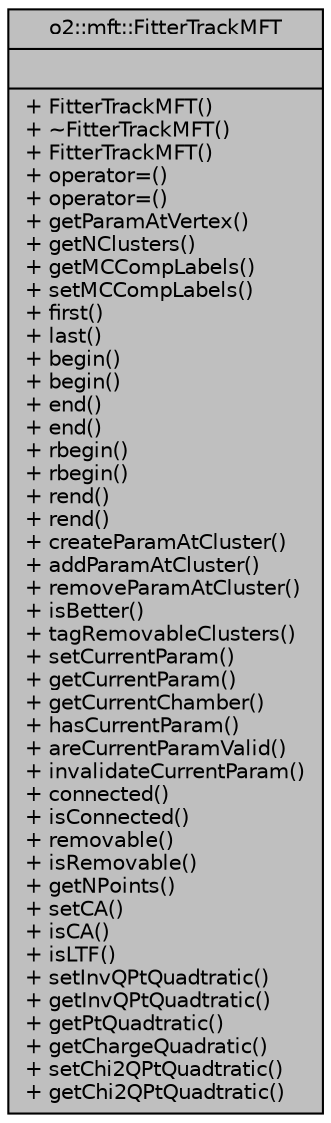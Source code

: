 digraph "o2::mft::FitterTrackMFT"
{
 // INTERACTIVE_SVG=YES
  bgcolor="transparent";
  edge [fontname="Helvetica",fontsize="10",labelfontname="Helvetica",labelfontsize="10"];
  node [fontname="Helvetica",fontsize="10",shape=record];
  Node1 [label="{o2::mft::FitterTrackMFT\n||+ FitterTrackMFT()\l+ ~FitterTrackMFT()\l+ FitterTrackMFT()\l+ operator=()\l+ operator=()\l+ getParamAtVertex()\l+ getNClusters()\l+ getMCCompLabels()\l+ setMCCompLabels()\l+ first()\l+ last()\l+ begin()\l+ begin()\l+ end()\l+ end()\l+ rbegin()\l+ rbegin()\l+ rend()\l+ rend()\l+ createParamAtCluster()\l+ addParamAtCluster()\l+ removeParamAtCluster()\l+ isBetter()\l+ tagRemovableClusters()\l+ setCurrentParam()\l+ getCurrentParam()\l+ getCurrentChamber()\l+ hasCurrentParam()\l+ areCurrentParamValid()\l+ invalidateCurrentParam()\l+ connected()\l+ isConnected()\l+ removable()\l+ isRemovable()\l+ getNPoints()\l+ setCA()\l+ isCA()\l+ isLTF()\l+ setInvQPtQuadtratic()\l+ getInvQPtQuadtratic()\l+ getPtQuadtratic()\l+ getChargeQuadratic()\l+ setChi2QPtQuadtratic()\l+ getChi2QPtQuadtratic()\l}",height=0.2,width=0.4,color="black", fillcolor="grey75", style="filled", fontcolor="black"];
}
